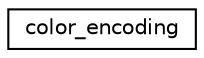 digraph "Graphical Class Hierarchy"
{
  edge [fontname="Helvetica",fontsize="10",labelfontname="Helvetica",labelfontsize="10"];
  node [fontname="Helvetica",fontsize="10",shape=record];
  rankdir="LR";
  Node1 [label="color_encoding",height=0.2,width=0.4,color="black", fillcolor="white", style="filled",URL="$structcolor__encoding.html"];
}

